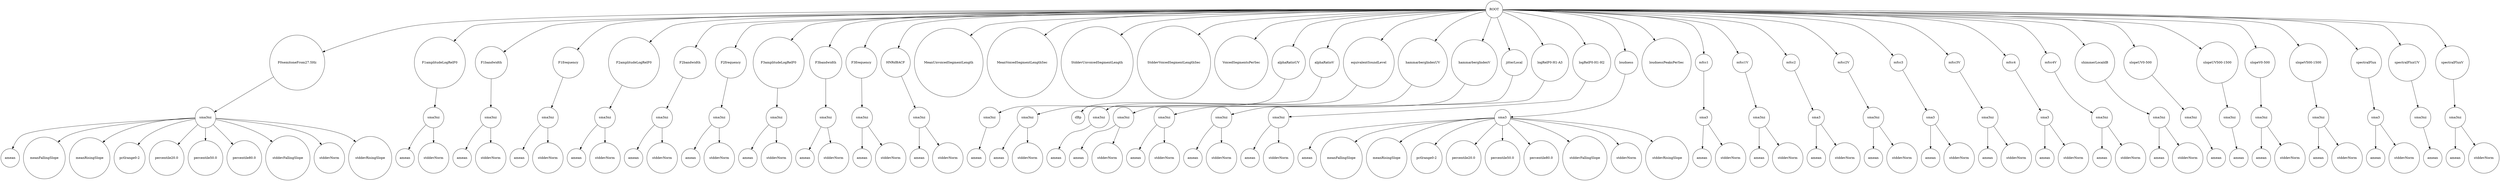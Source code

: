 digraph tree {
	"" [label="ROOT", shape=circle]
	"F0semitoneFrom27.5Hz" [label="F0semitoneFrom27.5Hz", shape=circle]
	"F1amplitudeLogRelF0" [label="F1amplitudeLogRelF0", shape=circle]
	"F1bandwidth" [label="F1bandwidth", shape=circle]
	"F1frequency" [label="F1frequency", shape=circle]
	"F2amplitudeLogRelF0" [label="F2amplitudeLogRelF0", shape=circle]
	"F2bandwidth" [label="F2bandwidth", shape=circle]
	"F2frequency" [label="F2frequency", shape=circle]
	"F3amplitudeLogRelF0" [label="F3amplitudeLogRelF0", shape=circle]
	"F3bandwidth" [label="F3bandwidth", shape=circle]
	"F3frequency" [label="F3frequency", shape=circle]
	"HNRdBACF" [label="HNRdBACF", shape=circle]
	"MeanUnvoicedSegmentLength" [label="MeanUnvoicedSegmentLength", shape=circle]
	"MeanVoicedSegmentLengthSec" [label="MeanVoicedSegmentLengthSec", shape=circle]
	"StddevUnvoicedSegmentLength" [label="StddevUnvoicedSegmentLength", shape=circle]
	"StddevVoicedSegmentLengthSec" [label="StddevVoicedSegmentLengthSec", shape=circle]
	"VoicedSegmentsPerSec" [label="VoicedSegmentsPerSec", shape=circle]
	"alphaRatioUV" [label="alphaRatioUV", shape=circle]
	"alphaRatioV" [label="alphaRatioV", shape=circle]
	"equivalentSoundLevel" [label="equivalentSoundLevel", shape=circle]
	"hammarbergIndexUV" [label="hammarbergIndexUV", shape=circle]
	"hammarbergIndexV" [label="hammarbergIndexV", shape=circle]
	"jitterLocal" [label="jitterLocal", shape=circle]
	"logRelF0-H1-A3" [label="logRelF0-H1-A3", shape=circle]
	"logRelF0-H1-H2" [label="logRelF0-H1-H2", shape=circle]
	"loudness" [label="loudness", shape=circle]
	"loudnessPeaksPerSec" [label="loudnessPeaksPerSec", shape=circle]
	"mfcc1" [label="mfcc1", shape=circle]
	"mfcc1V" [label="mfcc1V", shape=circle]
	"mfcc2" [label="mfcc2", shape=circle]
	"mfcc2V" [label="mfcc2V", shape=circle]
	"mfcc3" [label="mfcc3", shape=circle]
	"mfcc3V" [label="mfcc3V", shape=circle]
	"mfcc4" [label="mfcc4", shape=circle]
	"mfcc4V" [label="mfcc4V", shape=circle]
	"shimmerLocaldB" [label="shimmerLocaldB", shape=circle]
	"slopeUV0-500" [label="slopeUV0-500", shape=circle]
	"slopeUV500-1500" [label="slopeUV500-1500", shape=circle]
	"slopeV0-500" [label="slopeV0-500", shape=circle]
	"slopeV500-1500" [label="slopeV500-1500", shape=circle]
	"spectralFlux" [label="spectralFlux", shape=circle]
	"spectralFluxUV" [label="spectralFluxUV", shape=circle]
	"spectralFluxV" [label="spectralFluxV", shape=circle]
	"F0semitoneFrom27.5Hz_sma3nz" [label="sma3nz", shape=circle]
	"F1amplitudeLogRelF0_sma3nz" [label="sma3nz", shape=circle]
	"F1bandwidth_sma3nz" [label="sma3nz", shape=circle]
	"F1frequency_sma3nz" [label="sma3nz", shape=circle]
	"F2amplitudeLogRelF0_sma3nz" [label="sma3nz", shape=circle]
	"F2bandwidth_sma3nz" [label="sma3nz", shape=circle]
	"F2frequency_sma3nz" [label="sma3nz", shape=circle]
	"F3amplitudeLogRelF0_sma3nz" [label="sma3nz", shape=circle]
	"F3bandwidth_sma3nz" [label="sma3nz", shape=circle]
	"F3frequency_sma3nz" [label="sma3nz", shape=circle]
	"HNRdBACF_sma3nz" [label="sma3nz", shape=circle]
	"alphaRatioUV_sma3nz" [label="sma3nz", shape=circle]
	"alphaRatioV_sma3nz" [label="sma3nz", shape=circle]
	"equivalentSoundLevel_dBp" [label="dBp", shape=circle]
	"hammarbergIndexUV_sma3nz" [label="sma3nz", shape=circle]
	"hammarbergIndexV_sma3nz" [label="sma3nz", shape=circle]
	"jitterLocal_sma3nz" [label="sma3nz", shape=circle]
	"logRelF0-H1-A3_sma3nz" [label="sma3nz", shape=circle]
	"logRelF0-H1-H2_sma3nz" [label="sma3nz", shape=circle]
	"loudness_sma3" [label="sma3", shape=circle]
	"mfcc1_sma3" [label="sma3", shape=circle]
	"mfcc1V_sma3nz" [label="sma3nz", shape=circle]
	"mfcc2_sma3" [label="sma3", shape=circle]
	"mfcc2V_sma3nz" [label="sma3nz", shape=circle]
	"mfcc3_sma3" [label="sma3", shape=circle]
	"mfcc3V_sma3nz" [label="sma3nz", shape=circle]
	"mfcc4_sma3" [label="sma3", shape=circle]
	"mfcc4V_sma3nz" [label="sma3nz", shape=circle]
	"shimmerLocaldB_sma3nz" [label="sma3nz", shape=circle]
	"slopeUV0-500_sma3nz" [label="sma3nz", shape=circle]
	"slopeUV500-1500_sma3nz" [label="sma3nz", shape=circle]
	"slopeV0-500_sma3nz" [label="sma3nz", shape=circle]
	"slopeV500-1500_sma3nz" [label="sma3nz", shape=circle]
	"spectralFlux_sma3" [label="sma3", shape=circle]
	"spectralFluxUV_sma3nz" [label="sma3nz", shape=circle]
	"spectralFluxV_sma3nz" [label="sma3nz", shape=circle]
	"F0semitoneFrom27.5Hz_sma3nz_amean" [label="amean", shape=circle]
	"F0semitoneFrom27.5Hz_sma3nz_meanFallingSlope" [label="meanFallingSlope", shape=circle]
	"F0semitoneFrom27.5Hz_sma3nz_meanRisingSlope" [label="meanRisingSlope", shape=circle]
	"F0semitoneFrom27.5Hz_sma3nz_pctlrange0-2" [label="pctlrange0-2", shape=circle]
	"F0semitoneFrom27.5Hz_sma3nz_percentile20.0" [label="percentile20.0", shape=circle]
	"F0semitoneFrom27.5Hz_sma3nz_percentile50.0" [label="percentile50.0", shape=circle]
	"F0semitoneFrom27.5Hz_sma3nz_percentile80.0" [label="percentile80.0", shape=circle]
	"F0semitoneFrom27.5Hz_sma3nz_stddevFallingSlope" [label="stddevFallingSlope", shape=circle]
	"F0semitoneFrom27.5Hz_sma3nz_stddevNorm" [label="stddevNorm", shape=circle]
	"F0semitoneFrom27.5Hz_sma3nz_stddevRisingSlope" [label="stddevRisingSlope", shape=circle]
	"F1amplitudeLogRelF0_sma3nz_amean" [label="amean", shape=circle]
	"F1amplitudeLogRelF0_sma3nz_stddevNorm" [label="stddevNorm", shape=circle]
	"F1bandwidth_sma3nz_amean" [label="amean", shape=circle]
	"F1bandwidth_sma3nz_stddevNorm" [label="stddevNorm", shape=circle]
	"F1frequency_sma3nz_amean" [label="amean", shape=circle]
	"F1frequency_sma3nz_stddevNorm" [label="stddevNorm", shape=circle]
	"F2amplitudeLogRelF0_sma3nz_amean" [label="amean", shape=circle]
	"F2amplitudeLogRelF0_sma3nz_stddevNorm" [label="stddevNorm", shape=circle]
	"F2bandwidth_sma3nz_amean" [label="amean", shape=circle]
	"F2bandwidth_sma3nz_stddevNorm" [label="stddevNorm", shape=circle]
	"F2frequency_sma3nz_amean" [label="amean", shape=circle]
	"F2frequency_sma3nz_stddevNorm" [label="stddevNorm", shape=circle]
	"F3amplitudeLogRelF0_sma3nz_amean" [label="amean", shape=circle]
	"F3amplitudeLogRelF0_sma3nz_stddevNorm" [label="stddevNorm", shape=circle]
	"F3bandwidth_sma3nz_amean" [label="amean", shape=circle]
	"F3bandwidth_sma3nz_stddevNorm" [label="stddevNorm", shape=circle]
	"F3frequency_sma3nz_amean" [label="amean", shape=circle]
	"F3frequency_sma3nz_stddevNorm" [label="stddevNorm", shape=circle]
	"HNRdBACF_sma3nz_amean" [label="amean", shape=circle]
	"HNRdBACF_sma3nz_stddevNorm" [label="stddevNorm", shape=circle]
	"alphaRatioUV_sma3nz_amean" [label="amean", shape=circle]
	"alphaRatioV_sma3nz_amean" [label="amean", shape=circle]
	"alphaRatioV_sma3nz_stddevNorm" [label="stddevNorm", shape=circle]
	"hammarbergIndexUV_sma3nz_amean" [label="amean", shape=circle]
	"hammarbergIndexV_sma3nz_amean" [label="amean", shape=circle]
	"hammarbergIndexV_sma3nz_stddevNorm" [label="stddevNorm", shape=circle]
	"jitterLocal_sma3nz_amean" [label="amean", shape=circle]
	"jitterLocal_sma3nz_stddevNorm" [label="stddevNorm", shape=circle]
	"logRelF0-H1-A3_sma3nz_amean" [label="amean", shape=circle]
	"logRelF0-H1-A3_sma3nz_stddevNorm" [label="stddevNorm", shape=circle]
	"logRelF0-H1-H2_sma3nz_amean" [label="amean", shape=circle]
	"logRelF0-H1-H2_sma3nz_stddevNorm" [label="stddevNorm", shape=circle]
	"loudness_sma3_amean" [label="amean", shape=circle]
	"loudness_sma3_meanFallingSlope" [label="meanFallingSlope", shape=circle]
	"loudness_sma3_meanRisingSlope" [label="meanRisingSlope", shape=circle]
	"loudness_sma3_pctlrange0-2" [label="pctlrange0-2", shape=circle]
	"loudness_sma3_percentile20.0" [label="percentile20.0", shape=circle]
	"loudness_sma3_percentile50.0" [label="percentile50.0", shape=circle]
	"loudness_sma3_percentile80.0" [label="percentile80.0", shape=circle]
	"loudness_sma3_stddevFallingSlope" [label="stddevFallingSlope", shape=circle]
	"loudness_sma3_stddevNorm" [label="stddevNorm", shape=circle]
	"loudness_sma3_stddevRisingSlope" [label="stddevRisingSlope", shape=circle]
	"mfcc1_sma3_amean" [label="amean", shape=circle]
	"mfcc1_sma3_stddevNorm" [label="stddevNorm", shape=circle]
	"mfcc1V_sma3nz_amean" [label="amean", shape=circle]
	"mfcc1V_sma3nz_stddevNorm" [label="stddevNorm", shape=circle]
	"mfcc2_sma3_amean" [label="amean", shape=circle]
	"mfcc2_sma3_stddevNorm" [label="stddevNorm", shape=circle]
	"mfcc2V_sma3nz_amean" [label="amean", shape=circle]
	"mfcc2V_sma3nz_stddevNorm" [label="stddevNorm", shape=circle]
	"mfcc3_sma3_amean" [label="amean", shape=circle]
	"mfcc3_sma3_stddevNorm" [label="stddevNorm", shape=circle]
	"mfcc3V_sma3nz_amean" [label="amean", shape=circle]
	"mfcc3V_sma3nz_stddevNorm" [label="stddevNorm", shape=circle]
	"mfcc4_sma3_amean" [label="amean", shape=circle]
	"mfcc4_sma3_stddevNorm" [label="stddevNorm", shape=circle]
	"mfcc4V_sma3nz_amean" [label="amean", shape=circle]
	"mfcc4V_sma3nz_stddevNorm" [label="stddevNorm", shape=circle]
	"shimmerLocaldB_sma3nz_amean" [label="amean", shape=circle]
	"shimmerLocaldB_sma3nz_stddevNorm" [label="stddevNorm", shape=circle]
	"slopeUV0-500_sma3nz_amean" [label="amean", shape=circle]
	"slopeUV500-1500_sma3nz_amean" [label="amean", shape=circle]
	"slopeV0-500_sma3nz_amean" [label="amean", shape=circle]
	"slopeV0-500_sma3nz_stddevNorm" [label="stddevNorm", shape=circle]
	"slopeV500-1500_sma3nz_amean" [label="amean", shape=circle]
	"slopeV500-1500_sma3nz_stddevNorm" [label="stddevNorm", shape=circle]
	"spectralFlux_sma3_amean" [label="amean", shape=circle]
	"spectralFlux_sma3_stddevNorm" [label="stddevNorm", shape=circle]
	"spectralFluxUV_sma3nz_amean" [label="amean", shape=circle]
	"spectralFluxV_sma3nz_amean" [label="amean", shape=circle]
	"spectralFluxV_sma3nz_stddevNorm" [label="stddevNorm", shape=circle]

	"" -> "F0semitoneFrom27.5Hz"
	"" -> "loudness"
	"" -> "spectralFlux"
	"" -> "mfcc1"
	"" -> "mfcc2"
	"" -> "mfcc3"
	"" -> "mfcc4"
	"" -> "jitterLocal"
	"" -> "shimmerLocaldB"
	"" -> "HNRdBACF"
	"" -> "logRelF0-H1-H2"
	"" -> "logRelF0-H1-A3"
	"" -> "F1frequency"
	"" -> "F1bandwidth"
	"" -> "F1amplitudeLogRelF0"
	"" -> "F2frequency"
	"" -> "F2bandwidth"
	"" -> "F2amplitudeLogRelF0"
	"" -> "F3frequency"
	"" -> "F3bandwidth"
	"" -> "F3amplitudeLogRelF0"
	"" -> "alphaRatioV"
	"" -> "hammarbergIndexV"
	"" -> "slopeV0-500"
	"" -> "slopeV500-1500"
	"" -> "spectralFluxV"
	"" -> "mfcc1V"
	"" -> "mfcc2V"
	"" -> "mfcc3V"
	"" -> "mfcc4V"
	"" -> "alphaRatioUV"
	"" -> "hammarbergIndexUV"
	"" -> "slopeUV0-500"
	"" -> "slopeUV500-1500"
	"" -> "spectralFluxUV"
	"" -> "loudnessPeaksPerSec"
	"" -> "VoicedSegmentsPerSec"
	"" -> "MeanVoicedSegmentLengthSec"
	"" -> "StddevVoicedSegmentLengthSec"
	"" -> "MeanUnvoicedSegmentLength"
	"" -> "StddevUnvoicedSegmentLength"
	"" -> "equivalentSoundLevel"
	"F0semitoneFrom27.5Hz" -> "F0semitoneFrom27.5Hz_sma3nz"
	"F1amplitudeLogRelF0" -> "F1amplitudeLogRelF0_sma3nz"
	"F1bandwidth" -> "F1bandwidth_sma3nz"
	"F1frequency" -> "F1frequency_sma3nz"
	"F2amplitudeLogRelF0" -> "F2amplitudeLogRelF0_sma3nz"
	"F2bandwidth" -> "F2bandwidth_sma3nz"
	"F2frequency" -> "F2frequency_sma3nz"
	"F3amplitudeLogRelF0" -> "F3amplitudeLogRelF0_sma3nz"
	"F3bandwidth" -> "F3bandwidth_sma3nz"
	"F3frequency" -> "F3frequency_sma3nz"
	"HNRdBACF" -> "HNRdBACF_sma3nz"
	"alphaRatioUV" -> "alphaRatioUV_sma3nz"
	"alphaRatioV" -> "alphaRatioV_sma3nz"
	"equivalentSoundLevel" -> "equivalentSoundLevel_dBp"
	"hammarbergIndexUV" -> "hammarbergIndexUV_sma3nz"
	"hammarbergIndexV" -> "hammarbergIndexV_sma3nz"
	"jitterLocal" -> "jitterLocal_sma3nz"
	"logRelF0-H1-A3" -> "logRelF0-H1-A3_sma3nz"
	"logRelF0-H1-H2" -> "logRelF0-H1-H2_sma3nz"
	"loudness" -> "loudness_sma3"
	"mfcc1" -> "mfcc1_sma3"
	"mfcc1V" -> "mfcc1V_sma3nz"
	"mfcc2" -> "mfcc2_sma3"
	"mfcc2V" -> "mfcc2V_sma3nz"
	"mfcc3" -> "mfcc3_sma3"
	"mfcc3V" -> "mfcc3V_sma3nz"
	"mfcc4" -> "mfcc4_sma3"
	"mfcc4V" -> "mfcc4V_sma3nz"
	"shimmerLocaldB" -> "shimmerLocaldB_sma3nz"
	"slopeUV0-500" -> "slopeUV0-500_sma3nz"
	"slopeUV500-1500" -> "slopeUV500-1500_sma3nz"
	"slopeV0-500" -> "slopeV0-500_sma3nz"
	"slopeV500-1500" -> "slopeV500-1500_sma3nz"
	"spectralFlux" -> "spectralFlux_sma3"
	"spectralFluxUV" -> "spectralFluxUV_sma3nz"
	"spectralFluxV" -> "spectralFluxV_sma3nz"
	"F0semitoneFrom27.5Hz_sma3nz" -> "F0semitoneFrom27.5Hz_sma3nz_amean"
	"F0semitoneFrom27.5Hz_sma3nz" -> "F0semitoneFrom27.5Hz_sma3nz_stddevNorm"
	"F0semitoneFrom27.5Hz_sma3nz" -> "F0semitoneFrom27.5Hz_sma3nz_percentile20.0"
	"F0semitoneFrom27.5Hz_sma3nz" -> "F0semitoneFrom27.5Hz_sma3nz_percentile50.0"
	"F0semitoneFrom27.5Hz_sma3nz" -> "F0semitoneFrom27.5Hz_sma3nz_percentile80.0"
	"F0semitoneFrom27.5Hz_sma3nz" -> "F0semitoneFrom27.5Hz_sma3nz_pctlrange0-2"
	"F0semitoneFrom27.5Hz_sma3nz" -> "F0semitoneFrom27.5Hz_sma3nz_meanRisingSlope"
	"F0semitoneFrom27.5Hz_sma3nz" -> "F0semitoneFrom27.5Hz_sma3nz_stddevRisingSlope"
	"F0semitoneFrom27.5Hz_sma3nz" -> "F0semitoneFrom27.5Hz_sma3nz_meanFallingSlope"
	"F0semitoneFrom27.5Hz_sma3nz" -> "F0semitoneFrom27.5Hz_sma3nz_stddevFallingSlope"
	"F1amplitudeLogRelF0_sma3nz" -> "F1amplitudeLogRelF0_sma3nz_amean"
	"F1amplitudeLogRelF0_sma3nz" -> "F1amplitudeLogRelF0_sma3nz_stddevNorm"
	"F1bandwidth_sma3nz" -> "F1bandwidth_sma3nz_amean"
	"F1bandwidth_sma3nz" -> "F1bandwidth_sma3nz_stddevNorm"
	"F1frequency_sma3nz" -> "F1frequency_sma3nz_amean"
	"F1frequency_sma3nz" -> "F1frequency_sma3nz_stddevNorm"
	"F2amplitudeLogRelF0_sma3nz" -> "F2amplitudeLogRelF0_sma3nz_amean"
	"F2amplitudeLogRelF0_sma3nz" -> "F2amplitudeLogRelF0_sma3nz_stddevNorm"
	"F2bandwidth_sma3nz" -> "F2bandwidth_sma3nz_amean"
	"F2bandwidth_sma3nz" -> "F2bandwidth_sma3nz_stddevNorm"
	"F2frequency_sma3nz" -> "F2frequency_sma3nz_amean"
	"F2frequency_sma3nz" -> "F2frequency_sma3nz_stddevNorm"
	"F3amplitudeLogRelF0_sma3nz" -> "F3amplitudeLogRelF0_sma3nz_amean"
	"F3amplitudeLogRelF0_sma3nz" -> "F3amplitudeLogRelF0_sma3nz_stddevNorm"
	"F3bandwidth_sma3nz" -> "F3bandwidth_sma3nz_amean"
	"F3bandwidth_sma3nz" -> "F3bandwidth_sma3nz_stddevNorm"
	"F3frequency_sma3nz" -> "F3frequency_sma3nz_amean"
	"F3frequency_sma3nz" -> "F3frequency_sma3nz_stddevNorm"
	"HNRdBACF_sma3nz" -> "HNRdBACF_sma3nz_amean"
	"HNRdBACF_sma3nz" -> "HNRdBACF_sma3nz_stddevNorm"
	"alphaRatioUV_sma3nz" -> "alphaRatioUV_sma3nz_amean"
	"alphaRatioV_sma3nz" -> "alphaRatioV_sma3nz_amean"
	"alphaRatioV_sma3nz" -> "alphaRatioV_sma3nz_stddevNorm"
	"hammarbergIndexUV_sma3nz" -> "hammarbergIndexUV_sma3nz_amean"
	"hammarbergIndexV_sma3nz" -> "hammarbergIndexV_sma3nz_amean"
	"hammarbergIndexV_sma3nz" -> "hammarbergIndexV_sma3nz_stddevNorm"
	"jitterLocal_sma3nz" -> "jitterLocal_sma3nz_amean"
	"jitterLocal_sma3nz" -> "jitterLocal_sma3nz_stddevNorm"
	"logRelF0-H1-A3_sma3nz" -> "logRelF0-H1-A3_sma3nz_amean"
	"logRelF0-H1-A3_sma3nz" -> "logRelF0-H1-A3_sma3nz_stddevNorm"
	"logRelF0-H1-H2_sma3nz" -> "logRelF0-H1-H2_sma3nz_amean"
	"logRelF0-H1-H2_sma3nz" -> "logRelF0-H1-H2_sma3nz_stddevNorm"
	"loudness_sma3" -> "loudness_sma3_amean"
	"loudness_sma3" -> "loudness_sma3_stddevNorm"
	"loudness_sma3" -> "loudness_sma3_percentile20.0"
	"loudness_sma3" -> "loudness_sma3_percentile50.0"
	"loudness_sma3" -> "loudness_sma3_percentile80.0"
	"loudness_sma3" -> "loudness_sma3_pctlrange0-2"
	"loudness_sma3" -> "loudness_sma3_meanRisingSlope"
	"loudness_sma3" -> "loudness_sma3_stddevRisingSlope"
	"loudness_sma3" -> "loudness_sma3_meanFallingSlope"
	"loudness_sma3" -> "loudness_sma3_stddevFallingSlope"
	"mfcc1_sma3" -> "mfcc1_sma3_amean"
	"mfcc1_sma3" -> "mfcc1_sma3_stddevNorm"
	"mfcc1V_sma3nz" -> "mfcc1V_sma3nz_amean"
	"mfcc1V_sma3nz" -> "mfcc1V_sma3nz_stddevNorm"
	"mfcc2_sma3" -> "mfcc2_sma3_amean"
	"mfcc2_sma3" -> "mfcc2_sma3_stddevNorm"
	"mfcc2V_sma3nz" -> "mfcc2V_sma3nz_amean"
	"mfcc2V_sma3nz" -> "mfcc2V_sma3nz_stddevNorm"
	"mfcc3_sma3" -> "mfcc3_sma3_amean"
	"mfcc3_sma3" -> "mfcc3_sma3_stddevNorm"
	"mfcc3V_sma3nz" -> "mfcc3V_sma3nz_amean"
	"mfcc3V_sma3nz" -> "mfcc3V_sma3nz_stddevNorm"
	"mfcc4_sma3" -> "mfcc4_sma3_amean"
	"mfcc4_sma3" -> "mfcc4_sma3_stddevNorm"
	"mfcc4V_sma3nz" -> "mfcc4V_sma3nz_amean"
	"mfcc4V_sma3nz" -> "mfcc4V_sma3nz_stddevNorm"
	"shimmerLocaldB_sma3nz" -> "shimmerLocaldB_sma3nz_amean"
	"shimmerLocaldB_sma3nz" -> "shimmerLocaldB_sma3nz_stddevNorm"
	"slopeUV0-500_sma3nz" -> "slopeUV0-500_sma3nz_amean"
	"slopeUV500-1500_sma3nz" -> "slopeUV500-1500_sma3nz_amean"
	"slopeV0-500_sma3nz" -> "slopeV0-500_sma3nz_amean"
	"slopeV0-500_sma3nz" -> "slopeV0-500_sma3nz_stddevNorm"
	"slopeV500-1500_sma3nz" -> "slopeV500-1500_sma3nz_amean"
	"slopeV500-1500_sma3nz" -> "slopeV500-1500_sma3nz_stddevNorm"
	"spectralFlux_sma3" -> "spectralFlux_sma3_amean"
	"spectralFlux_sma3" -> "spectralFlux_sma3_stddevNorm"
	"spectralFluxUV_sma3nz" -> "spectralFluxUV_sma3nz_amean"
	"spectralFluxV_sma3nz" -> "spectralFluxV_sma3nz_amean"
	"spectralFluxV_sma3nz" -> "spectralFluxV_sma3nz_stddevNorm"
}